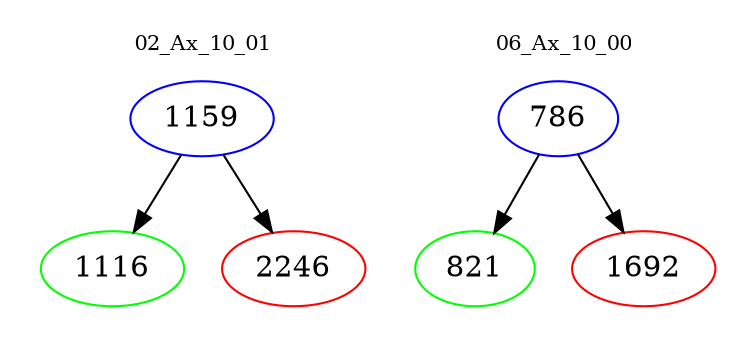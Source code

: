 digraph{
subgraph cluster_0 {
color = white
label = "02_Ax_10_01";
fontsize=10;
T0_1159 [label="1159", color="blue"]
T0_1159 -> T0_1116 [color="black"]
T0_1116 [label="1116", color="green"]
T0_1159 -> T0_2246 [color="black"]
T0_2246 [label="2246", color="red"]
}
subgraph cluster_1 {
color = white
label = "06_Ax_10_00";
fontsize=10;
T1_786 [label="786", color="blue"]
T1_786 -> T1_821 [color="black"]
T1_821 [label="821", color="green"]
T1_786 -> T1_1692 [color="black"]
T1_1692 [label="1692", color="red"]
}
}
